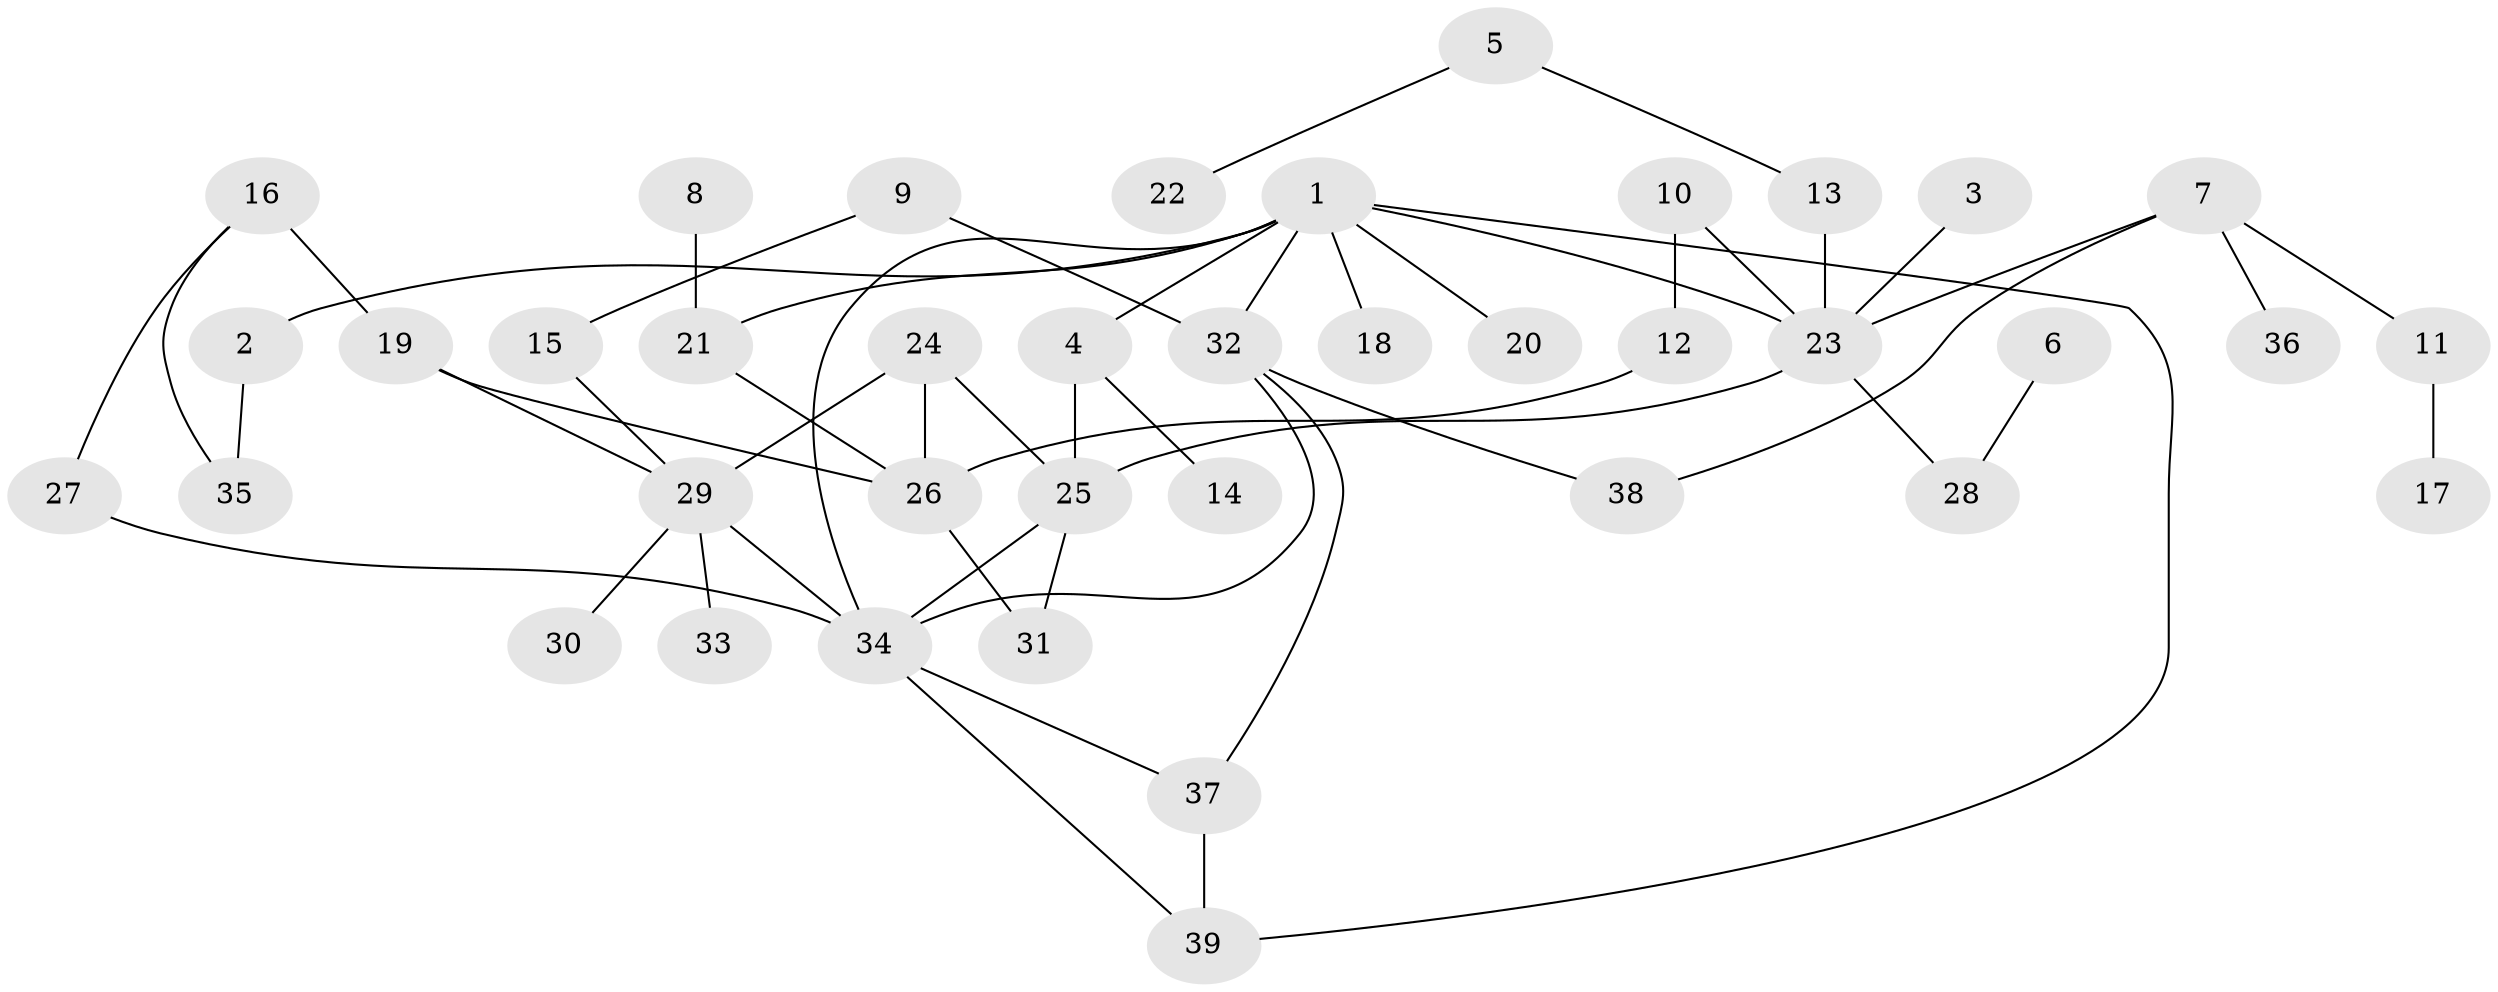 // original degree distribution, {6: 0.03896103896103896, 4: 0.12987012987012986, 3: 0.1038961038961039, 8: 0.012987012987012988, 5: 0.05194805194805195, 2: 0.35064935064935066, 1: 0.3116883116883117}
// Generated by graph-tools (version 1.1) at 2025/25/03/09/25 03:25:26]
// undirected, 39 vertices, 53 edges
graph export_dot {
graph [start="1"]
  node [color=gray90,style=filled];
  1;
  2;
  3;
  4;
  5;
  6;
  7;
  8;
  9;
  10;
  11;
  12;
  13;
  14;
  15;
  16;
  17;
  18;
  19;
  20;
  21;
  22;
  23;
  24;
  25;
  26;
  27;
  28;
  29;
  30;
  31;
  32;
  33;
  34;
  35;
  36;
  37;
  38;
  39;
  1 -- 2 [weight=1.0];
  1 -- 4 [weight=1.0];
  1 -- 18 [weight=1.0];
  1 -- 20 [weight=1.0];
  1 -- 21 [weight=1.0];
  1 -- 23 [weight=1.0];
  1 -- 32 [weight=1.0];
  1 -- 34 [weight=1.0];
  1 -- 39 [weight=1.0];
  2 -- 35 [weight=1.0];
  3 -- 23 [weight=1.0];
  4 -- 14 [weight=1.0];
  4 -- 25 [weight=1.0];
  5 -- 13 [weight=1.0];
  5 -- 22 [weight=1.0];
  6 -- 28 [weight=1.0];
  7 -- 11 [weight=1.0];
  7 -- 23 [weight=1.0];
  7 -- 36 [weight=1.0];
  7 -- 38 [weight=1.0];
  8 -- 21 [weight=1.0];
  9 -- 15 [weight=1.0];
  9 -- 32 [weight=1.0];
  10 -- 12 [weight=1.0];
  10 -- 23 [weight=1.0];
  11 -- 17 [weight=1.0];
  12 -- 26 [weight=1.0];
  13 -- 23 [weight=1.0];
  15 -- 29 [weight=1.0];
  16 -- 19 [weight=2.0];
  16 -- 27 [weight=1.0];
  16 -- 35 [weight=1.0];
  19 -- 26 [weight=1.0];
  19 -- 29 [weight=1.0];
  21 -- 26 [weight=1.0];
  23 -- 25 [weight=1.0];
  23 -- 28 [weight=1.0];
  24 -- 25 [weight=1.0];
  24 -- 26 [weight=2.0];
  24 -- 29 [weight=1.0];
  25 -- 31 [weight=1.0];
  25 -- 34 [weight=1.0];
  26 -- 31 [weight=1.0];
  27 -- 34 [weight=1.0];
  29 -- 30 [weight=1.0];
  29 -- 33 [weight=1.0];
  29 -- 34 [weight=2.0];
  32 -- 34 [weight=1.0];
  32 -- 37 [weight=1.0];
  32 -- 38 [weight=1.0];
  34 -- 37 [weight=1.0];
  34 -- 39 [weight=1.0];
  37 -- 39 [weight=1.0];
}
